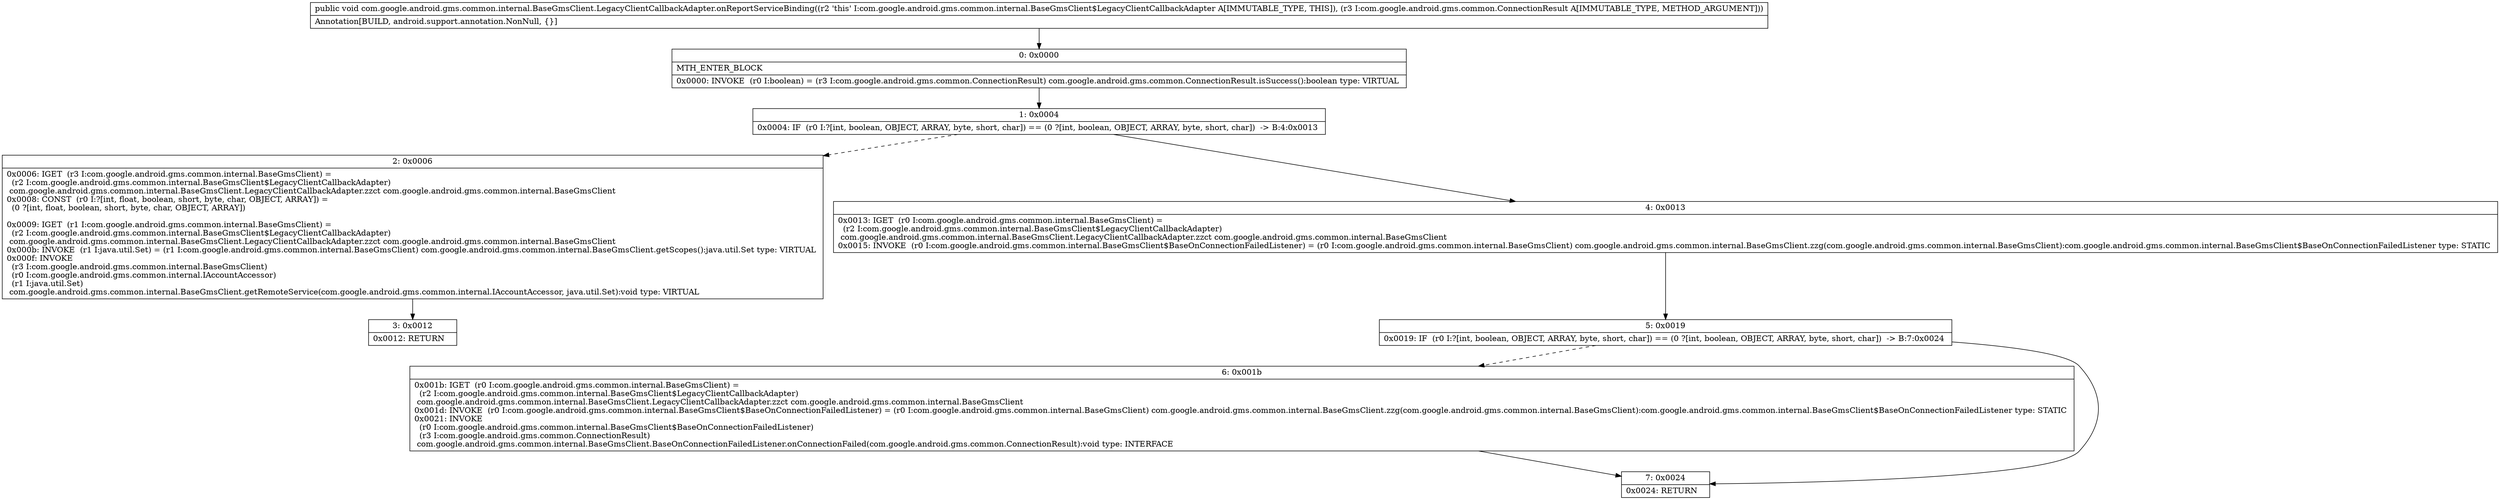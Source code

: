 digraph "CFG forcom.google.android.gms.common.internal.BaseGmsClient.LegacyClientCallbackAdapter.onReportServiceBinding(Lcom\/google\/android\/gms\/common\/ConnectionResult;)V" {
Node_0 [shape=record,label="{0\:\ 0x0000|MTH_ENTER_BLOCK\l|0x0000: INVOKE  (r0 I:boolean) = (r3 I:com.google.android.gms.common.ConnectionResult) com.google.android.gms.common.ConnectionResult.isSuccess():boolean type: VIRTUAL \l}"];
Node_1 [shape=record,label="{1\:\ 0x0004|0x0004: IF  (r0 I:?[int, boolean, OBJECT, ARRAY, byte, short, char]) == (0 ?[int, boolean, OBJECT, ARRAY, byte, short, char])  \-\> B:4:0x0013 \l}"];
Node_2 [shape=record,label="{2\:\ 0x0006|0x0006: IGET  (r3 I:com.google.android.gms.common.internal.BaseGmsClient) = \l  (r2 I:com.google.android.gms.common.internal.BaseGmsClient$LegacyClientCallbackAdapter)\l com.google.android.gms.common.internal.BaseGmsClient.LegacyClientCallbackAdapter.zzct com.google.android.gms.common.internal.BaseGmsClient \l0x0008: CONST  (r0 I:?[int, float, boolean, short, byte, char, OBJECT, ARRAY]) = \l  (0 ?[int, float, boolean, short, byte, char, OBJECT, ARRAY])\l \l0x0009: IGET  (r1 I:com.google.android.gms.common.internal.BaseGmsClient) = \l  (r2 I:com.google.android.gms.common.internal.BaseGmsClient$LegacyClientCallbackAdapter)\l com.google.android.gms.common.internal.BaseGmsClient.LegacyClientCallbackAdapter.zzct com.google.android.gms.common.internal.BaseGmsClient \l0x000b: INVOKE  (r1 I:java.util.Set) = (r1 I:com.google.android.gms.common.internal.BaseGmsClient) com.google.android.gms.common.internal.BaseGmsClient.getScopes():java.util.Set type: VIRTUAL \l0x000f: INVOKE  \l  (r3 I:com.google.android.gms.common.internal.BaseGmsClient)\l  (r0 I:com.google.android.gms.common.internal.IAccountAccessor)\l  (r1 I:java.util.Set)\l com.google.android.gms.common.internal.BaseGmsClient.getRemoteService(com.google.android.gms.common.internal.IAccountAccessor, java.util.Set):void type: VIRTUAL \l}"];
Node_3 [shape=record,label="{3\:\ 0x0012|0x0012: RETURN   \l}"];
Node_4 [shape=record,label="{4\:\ 0x0013|0x0013: IGET  (r0 I:com.google.android.gms.common.internal.BaseGmsClient) = \l  (r2 I:com.google.android.gms.common.internal.BaseGmsClient$LegacyClientCallbackAdapter)\l com.google.android.gms.common.internal.BaseGmsClient.LegacyClientCallbackAdapter.zzct com.google.android.gms.common.internal.BaseGmsClient \l0x0015: INVOKE  (r0 I:com.google.android.gms.common.internal.BaseGmsClient$BaseOnConnectionFailedListener) = (r0 I:com.google.android.gms.common.internal.BaseGmsClient) com.google.android.gms.common.internal.BaseGmsClient.zzg(com.google.android.gms.common.internal.BaseGmsClient):com.google.android.gms.common.internal.BaseGmsClient$BaseOnConnectionFailedListener type: STATIC \l}"];
Node_5 [shape=record,label="{5\:\ 0x0019|0x0019: IF  (r0 I:?[int, boolean, OBJECT, ARRAY, byte, short, char]) == (0 ?[int, boolean, OBJECT, ARRAY, byte, short, char])  \-\> B:7:0x0024 \l}"];
Node_6 [shape=record,label="{6\:\ 0x001b|0x001b: IGET  (r0 I:com.google.android.gms.common.internal.BaseGmsClient) = \l  (r2 I:com.google.android.gms.common.internal.BaseGmsClient$LegacyClientCallbackAdapter)\l com.google.android.gms.common.internal.BaseGmsClient.LegacyClientCallbackAdapter.zzct com.google.android.gms.common.internal.BaseGmsClient \l0x001d: INVOKE  (r0 I:com.google.android.gms.common.internal.BaseGmsClient$BaseOnConnectionFailedListener) = (r0 I:com.google.android.gms.common.internal.BaseGmsClient) com.google.android.gms.common.internal.BaseGmsClient.zzg(com.google.android.gms.common.internal.BaseGmsClient):com.google.android.gms.common.internal.BaseGmsClient$BaseOnConnectionFailedListener type: STATIC \l0x0021: INVOKE  \l  (r0 I:com.google.android.gms.common.internal.BaseGmsClient$BaseOnConnectionFailedListener)\l  (r3 I:com.google.android.gms.common.ConnectionResult)\l com.google.android.gms.common.internal.BaseGmsClient.BaseOnConnectionFailedListener.onConnectionFailed(com.google.android.gms.common.ConnectionResult):void type: INTERFACE \l}"];
Node_7 [shape=record,label="{7\:\ 0x0024|0x0024: RETURN   \l}"];
MethodNode[shape=record,label="{public void com.google.android.gms.common.internal.BaseGmsClient.LegacyClientCallbackAdapter.onReportServiceBinding((r2 'this' I:com.google.android.gms.common.internal.BaseGmsClient$LegacyClientCallbackAdapter A[IMMUTABLE_TYPE, THIS]), (r3 I:com.google.android.gms.common.ConnectionResult A[IMMUTABLE_TYPE, METHOD_ARGUMENT]))  | Annotation[BUILD, android.support.annotation.NonNull, \{\}]\l}"];
MethodNode -> Node_0;
Node_0 -> Node_1;
Node_1 -> Node_2[style=dashed];
Node_1 -> Node_4;
Node_2 -> Node_3;
Node_4 -> Node_5;
Node_5 -> Node_6[style=dashed];
Node_5 -> Node_7;
Node_6 -> Node_7;
}

